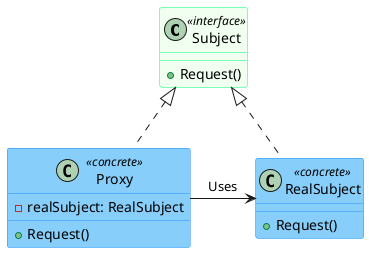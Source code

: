 @startuml
!define RECTANGLE class

skinparam class {
    BackgroundColor<<interface>> HoneyDew
    BorderColor<<interface>> SpringGreen
    BackgroundColor<<concrete>> LightSkyBlue
    BorderColor<<concrete>> DodgerBlue
}

RECTANGLE Subject<<interface>> {
  +Request()
}

RECTANGLE RealSubject<<concrete>> {
  +Request()
}

RECTANGLE Proxy<<concrete>> {
  -realSubject: RealSubject
  +Request()
}

Proxy -> RealSubject : Uses
Proxy .up.|> Subject
RealSubject .up.|> Subject

@enduml
